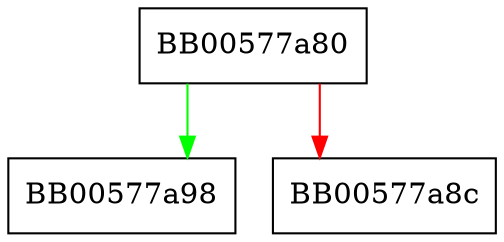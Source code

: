 digraph SCT_set_log_entry_type {
  node [shape="box"];
  graph [splines=ortho];
  BB00577a80 -> BB00577a98 [color="green"];
  BB00577a80 -> BB00577a8c [color="red"];
}